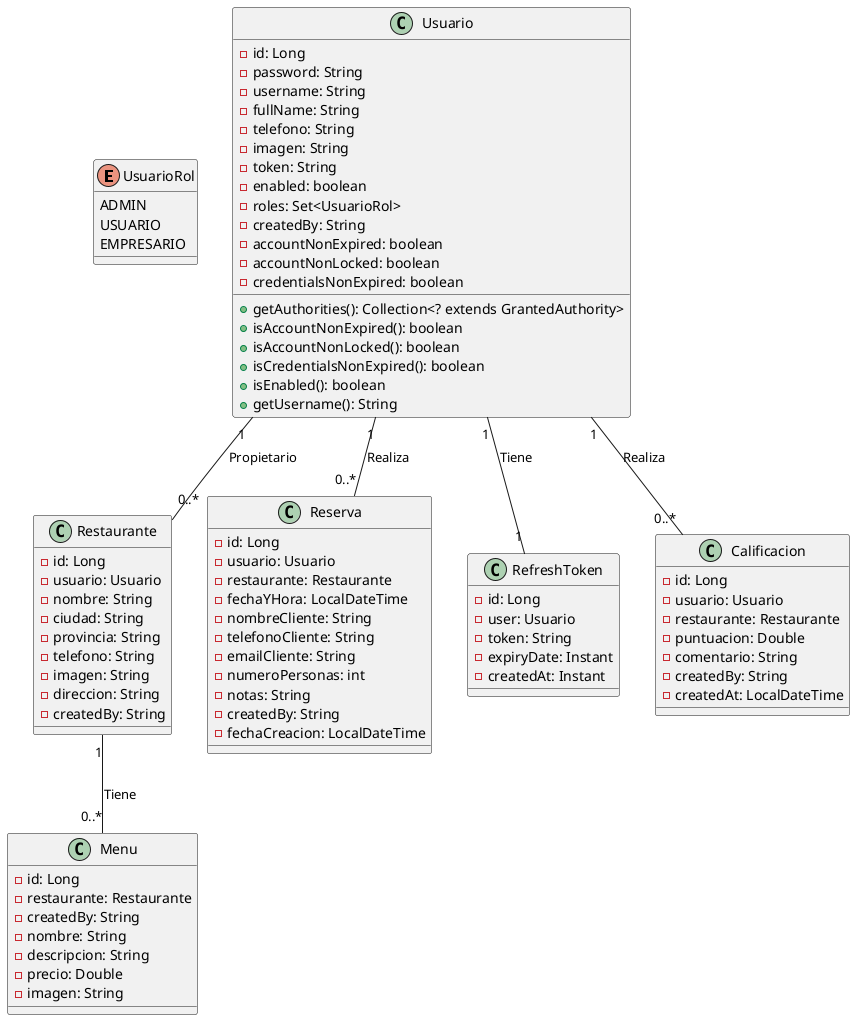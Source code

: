 @startuml

   enum UsuarioRol {
      ADMIN
      USUARIO
      EMPRESARIO
   }

   class Usuario {
      - id: Long
      - password: String
      - username: String
      - fullName: String
      - telefono: String
      - imagen: String
      - token: String
      - enabled: boolean
      - roles: Set<UsuarioRol>
      - createdBy: String
      - accountNonExpired: boolean
      - accountNonLocked: boolean
      - credentialsNonExpired: boolean
      + getAuthorities(): Collection<? extends GrantedAuthority>
      + isAccountNonExpired(): boolean
      + isAccountNonLocked(): boolean
      + isCredentialsNonExpired(): boolean
      + isEnabled(): boolean
      + getUsername(): String
   }

   class Restaurante {
      - id: Long
      - usuario: Usuario
      - nombre: String
      - ciudad: String
      - provincia: String
      - telefono: String
      - imagen: String
      - direccion: String
      - createdBy: String
   }

   class Reserva {
      - id: Long
      - usuario: Usuario
      - restaurante: Restaurante
      - fechaYHora: LocalDateTime
      - nombreCliente: String
      - telefonoCliente: String
      - emailCliente: String
      - numeroPersonas: int
      - notas: String
      - createdBy: String
      - fechaCreacion: LocalDateTime
   }

   class RefreshToken {
      - id: Long
      - user: Usuario
      - token: String
      - expiryDate: Instant
      - createdAt: Instant
   }

   class Menu {
      - id: Long
      - restaurante: Restaurante
      - createdBy: String
      - nombre: String
      - descripcion: String
      - precio: Double
      - imagen: String
   }

   class Calificacion {
      - id: Long
      - usuario: Usuario
      - restaurante: Restaurante
      - puntuacion: Double
      - comentario: String
      - createdBy: String
      - createdAt: LocalDateTime
   }

   Usuario "1" -- "0..*" Reserva : Realiza
   Usuario "1" -- "1" RefreshToken : Tiene
   Usuario "1" -- "0..*" Calificacion : Realiza
   Usuario "1" -- "0..*" Restaurante : Propietario

   Restaurante "1" -- "0..*" Menu : Tiene

@enduml